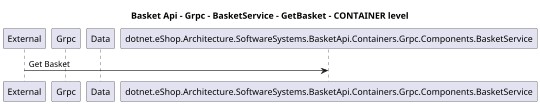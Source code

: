 @startuml
skinparam dpi 60

title Basket Api - Grpc - BasketService - GetBasket - CONTAINER level

participant "External" as C4InterFlow.Utils.ExternalSystem
participant "Grpc" as dotnet.eShop.Architecture.SoftwareSystems.BasketApi.Containers.Grpc
participant "Data" as dotnet.eShop.Architecture.SoftwareSystems.BasketApi.Containers.Data

C4InterFlow.Utils.ExternalSystem -> dotnet.eShop.Architecture.SoftwareSystems.BasketApi.Containers.Grpc.Components.BasketService : Get Basket


@enduml
